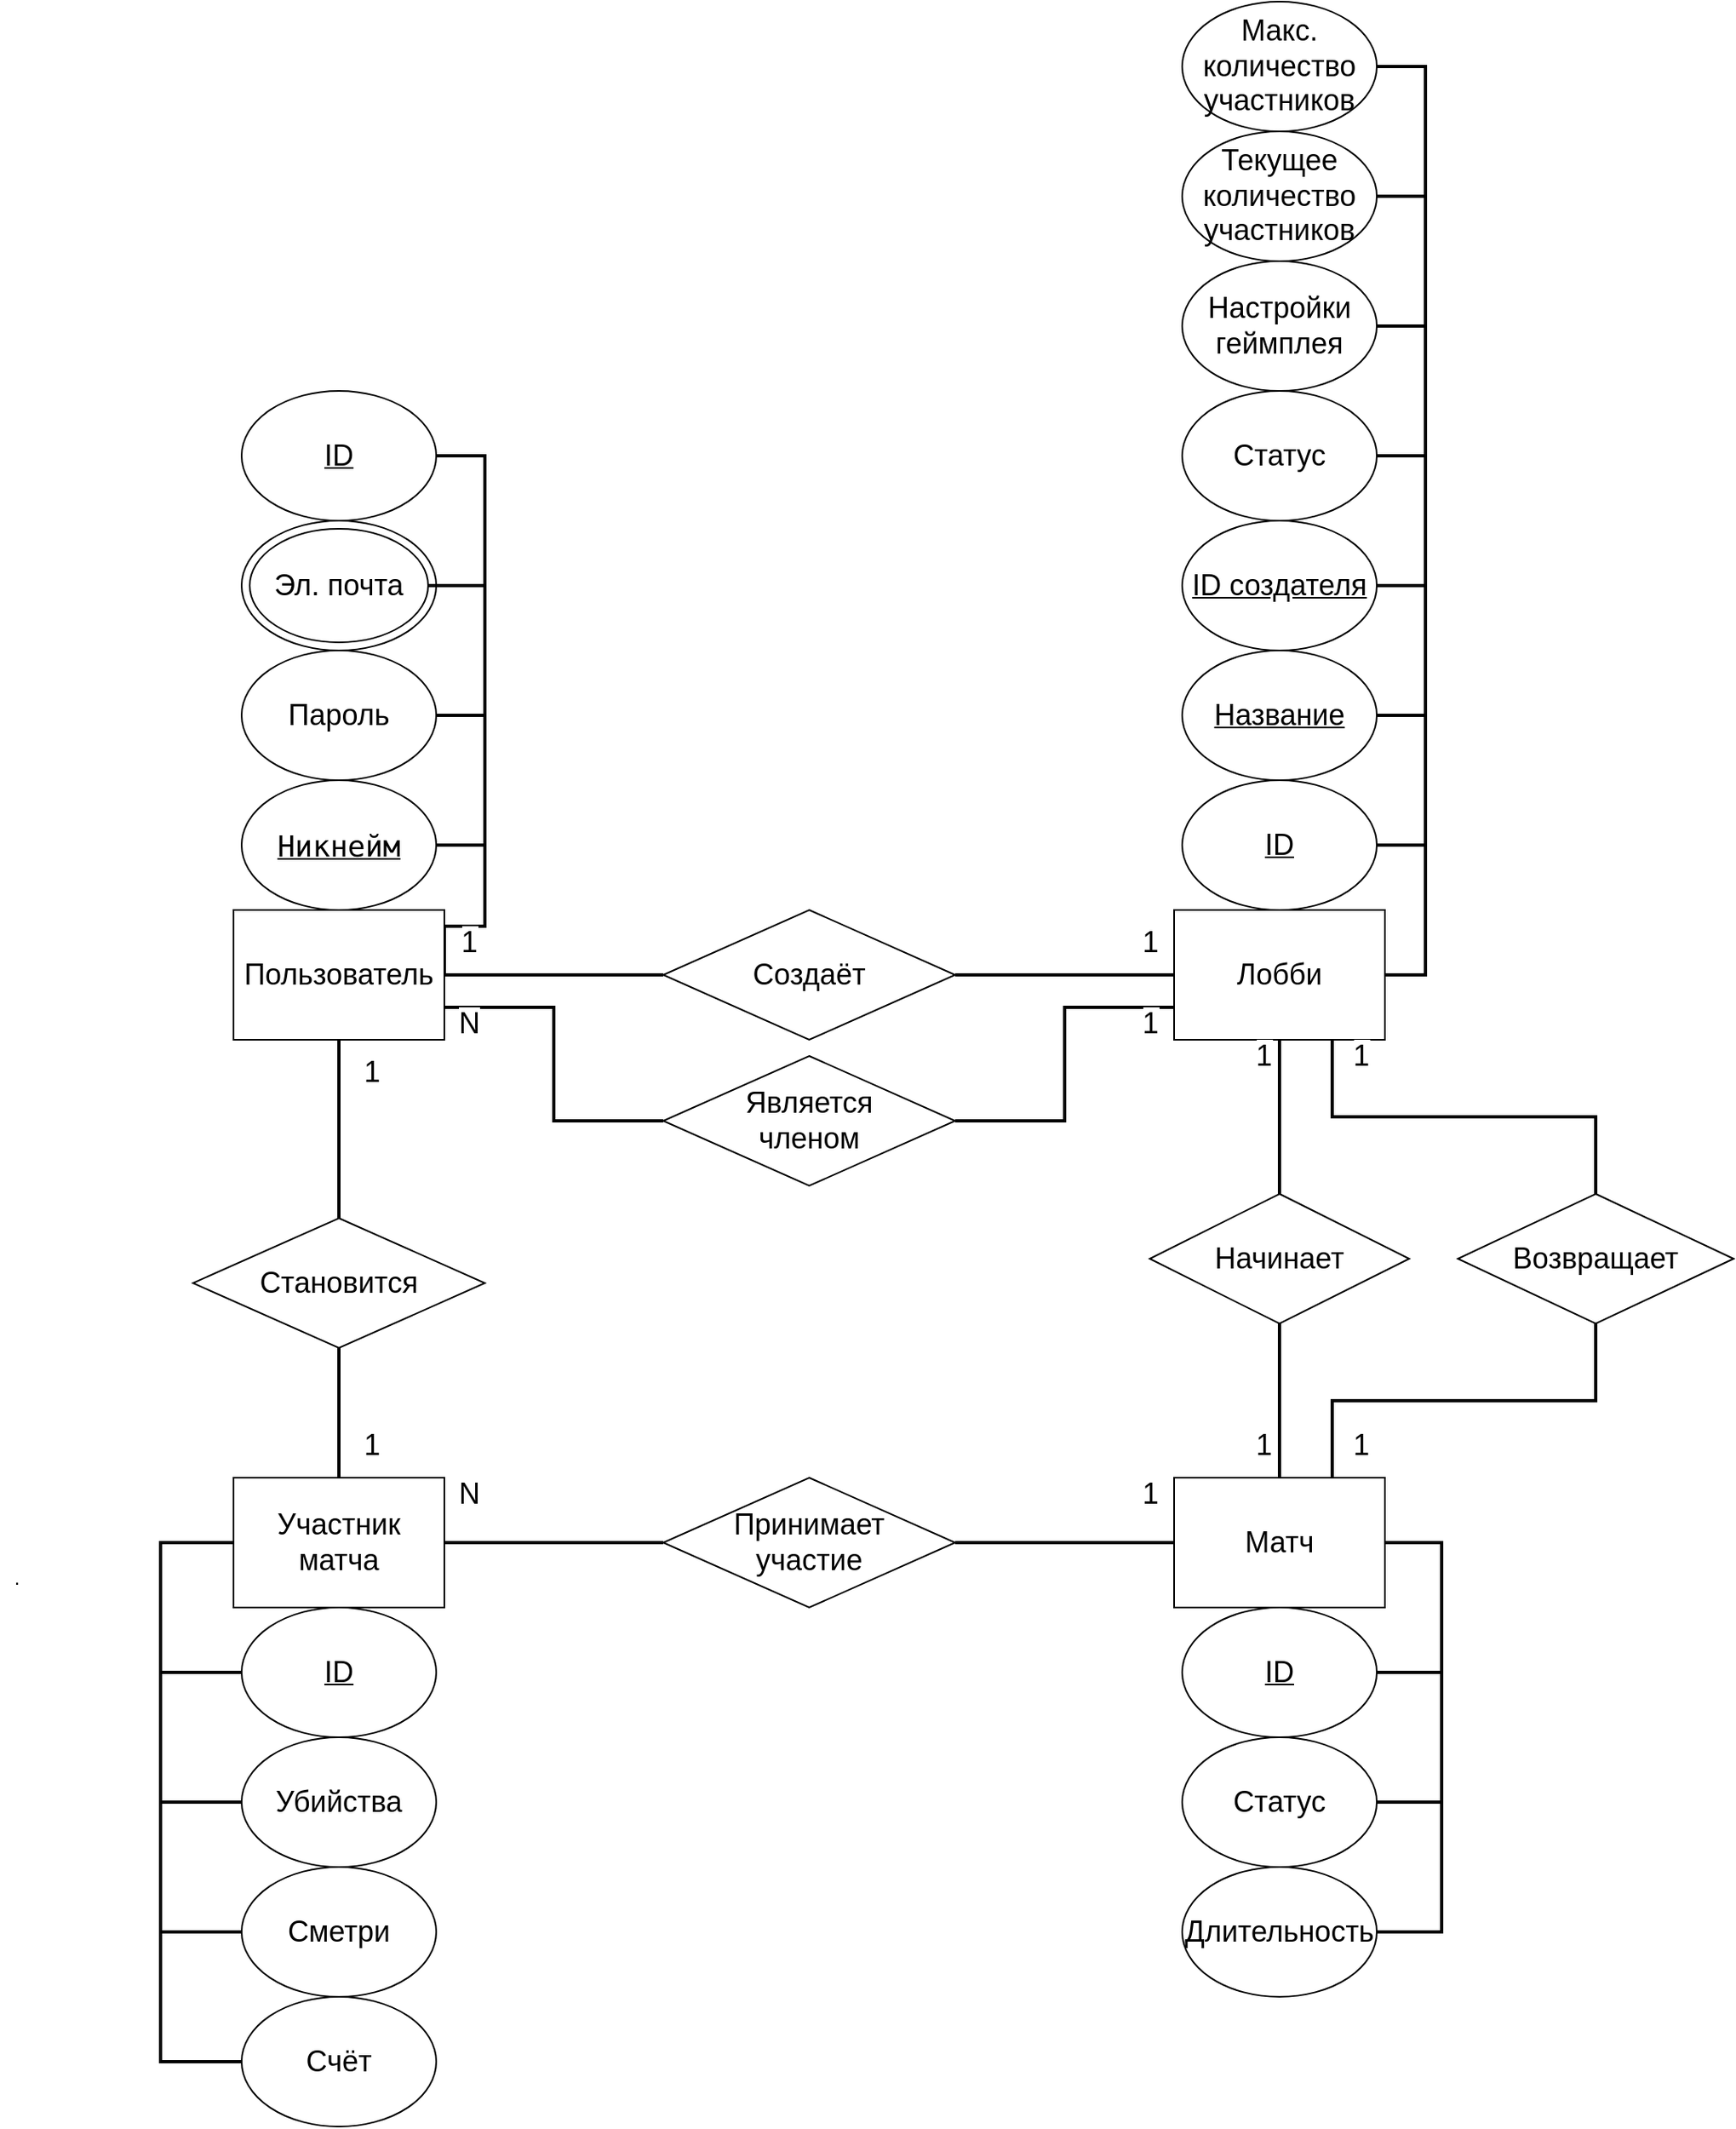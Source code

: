 <mxfile version="12.3.2" type="device" pages="1"><diagram id="ZDGLXIlBKxQv-Hl_RNIt" name="Page-1"><mxGraphModel dx="2220" dy="1916" grid="1" gridSize="10" guides="1" tooltips="1" connect="1" arrows="1" fold="1" page="1" pageScale="1" pageWidth="850" pageHeight="1100" math="0" shadow="0"><root><mxCell id="0"/><mxCell id="1" parent="0"/><mxCell id="WMTyqOXZ1Qy91P4yrdO4-1" value="&lt;u&gt;&lt;font style=&quot;font-size: 18px&quot;&gt;ID&lt;/font&gt;&lt;/u&gt;" style="ellipse;whiteSpace=wrap;html=1;" vertex="1" parent="1"><mxGeometry x="40" y="40" width="120" height="80" as="geometry"/></mxCell><mxCell id="WMTyqOXZ1Qy91P4yrdO4-9" style="edgeStyle=orthogonalEdgeStyle;rounded=0;orthogonalLoop=1;jettySize=auto;html=1;entryX=1;entryY=0.5;entryDx=0;entryDy=0;exitX=1;exitY=0.5;exitDx=0;exitDy=0;endArrow=none;endFill=0;jumpSize=6;strokeWidth=2;" edge="1" parent="1" source="WMTyqOXZ1Qy91P4yrdO4-2" target="WMTyqOXZ1Qy91P4yrdO4-1"><mxGeometry relative="1" as="geometry"><Array as="points"><mxPoint x="165" y="370"/><mxPoint x="190" y="370"/><mxPoint x="190" y="80"/></Array></mxGeometry></mxCell><mxCell id="WMTyqOXZ1Qy91P4yrdO4-2" value="&lt;font style=&quot;font-size: 18px&quot;&gt;Пользователь&lt;/font&gt;" style="rounded=0;whiteSpace=wrap;html=1;" vertex="1" parent="1"><mxGeometry x="35" y="360" width="130" height="80" as="geometry"/></mxCell><mxCell id="WMTyqOXZ1Qy91P4yrdO4-11" style="edgeStyle=orthogonalEdgeStyle;rounded=0;jumpSize=6;orthogonalLoop=1;jettySize=auto;html=1;endArrow=none;endFill=0;strokeWidth=2;" edge="1" parent="1" source="WMTyqOXZ1Qy91P4yrdO4-4"><mxGeometry relative="1" as="geometry"><mxPoint x="190" y="240" as="targetPoint"/></mxGeometry></mxCell><mxCell id="WMTyqOXZ1Qy91P4yrdO4-4" value="&lt;span style=&quot;color: rgba(0 , 0 , 0 , 0) ; font-family: monospace ; font-size: 0px ; white-space: nowrap&quot;&gt;%3CmxGraphModel%3E%3Croot%3E%3CmxCell%20id%3D%220%22%2F%3E%3CmxCell%20id%3D%221%22%20parent%3D%220%22%2F%3E%3CmxCell%20id%3D%222%22%20value%3D%22%26lt%3Bspan%20style%3D%26quot%3Bfont-size%3A%2018px%26quot%3B%26gt%3B%26lt%3Bu%26gt%3B%D0%AD%D0%BB.%20%D0%BF%D0%BE%D1%87%D1%82%D0%B0%26lt%3B%2Fu%26gt%3B%26lt%3B%2Fspan%26gt%3B%22%20style%3D%22ellipse%3BwhiteSpace%3Dwrap%3Bhtml%3D1%3B%22%20vertex%3D%221%22%20parent%3D%221%22%3E%3CmxGeometry%20x%3D%2240%22%20y%3D%22120%22%20width%3D%22120%22%20height%3D%2280%22%20as%3D%22geometry%22%2F%3E%3C%2FmxCell%3E%3C%2Froot%3E%3C%2FmxGraphModel%3E&lt;/span&gt;&lt;span style=&quot;font-size: 18px&quot;&gt;Пароль&lt;/span&gt;" style="ellipse;whiteSpace=wrap;html=1;" vertex="1" parent="1"><mxGeometry x="40" y="200" width="120" height="80" as="geometry"/></mxCell><mxCell id="WMTyqOXZ1Qy91P4yrdO4-6" value="" style="group" vertex="1" connectable="0" parent="1"><mxGeometry x="40" y="120" width="120" height="80" as="geometry"/></mxCell><mxCell id="WMTyqOXZ1Qy91P4yrdO4-5" value="" style="ellipse;whiteSpace=wrap;html=1;" vertex="1" parent="WMTyqOXZ1Qy91P4yrdO4-6"><mxGeometry width="120" height="80" as="geometry"/></mxCell><mxCell id="WMTyqOXZ1Qy91P4yrdO4-3" value="&lt;span style=&quot;font-size: 18px&quot;&gt;Эл. почта&lt;/span&gt;" style="ellipse;whiteSpace=wrap;html=1;" vertex="1" parent="WMTyqOXZ1Qy91P4yrdO4-6"><mxGeometry x="5" y="5" width="110" height="70" as="geometry"/></mxCell><mxCell id="WMTyqOXZ1Qy91P4yrdO4-12" style="edgeStyle=orthogonalEdgeStyle;rounded=0;jumpSize=6;orthogonalLoop=1;jettySize=auto;html=1;endArrow=none;endFill=0;strokeWidth=2;" edge="1" parent="1" source="WMTyqOXZ1Qy91P4yrdO4-8"><mxGeometry relative="1" as="geometry"><mxPoint x="190" y="320" as="targetPoint"/></mxGeometry></mxCell><mxCell id="WMTyqOXZ1Qy91P4yrdO4-8" value="&lt;font face=&quot;monospace&quot; style=&quot;font-size: 18px&quot;&gt;&lt;span style=&quot;white-space: nowrap&quot;&gt;&lt;u&gt;Никнейм&lt;/u&gt;&lt;/span&gt;&lt;/font&gt;" style="ellipse;whiteSpace=wrap;html=1;" vertex="1" parent="1"><mxGeometry x="40" y="280" width="120" height="80" as="geometry"/></mxCell><mxCell id="WMTyqOXZ1Qy91P4yrdO4-10" style="edgeStyle=orthogonalEdgeStyle;rounded=0;jumpSize=6;orthogonalLoop=1;jettySize=auto;html=1;endArrow=none;endFill=0;strokeWidth=2;" edge="1" parent="1" source="WMTyqOXZ1Qy91P4yrdO4-3"><mxGeometry relative="1" as="geometry"><mxPoint x="190" y="160" as="targetPoint"/></mxGeometry></mxCell><mxCell id="WMTyqOXZ1Qy91P4yrdO4-15" value="&lt;font style=&quot;font-size: 18px&quot;&gt;1&lt;/font&gt;" style="edgeStyle=orthogonalEdgeStyle;rounded=0;jumpSize=6;orthogonalLoop=1;jettySize=auto;html=1;entryX=1;entryY=0.5;entryDx=0;entryDy=0;endArrow=none;endFill=0;strokeWidth=2;" edge="1" parent="1" source="WMTyqOXZ1Qy91P4yrdO4-13" target="WMTyqOXZ1Qy91P4yrdO4-2"><mxGeometry x="0.778" y="-20" relative="1" as="geometry"><mxPoint as="offset"/></mxGeometry></mxCell><mxCell id="WMTyqOXZ1Qy91P4yrdO4-18" value="&lt;font style=&quot;font-size: 18px&quot;&gt;1&lt;/font&gt;" style="edgeStyle=orthogonalEdgeStyle;rounded=0;jumpSize=6;orthogonalLoop=1;jettySize=auto;html=1;entryX=0;entryY=0.5;entryDx=0;entryDy=0;endArrow=none;endFill=0;strokeWidth=2;" edge="1" parent="1" source="WMTyqOXZ1Qy91P4yrdO4-13" target="WMTyqOXZ1Qy91P4yrdO4-17"><mxGeometry x="0.778" y="20" relative="1" as="geometry"><mxPoint as="offset"/></mxGeometry></mxCell><mxCell id="WMTyqOXZ1Qy91P4yrdO4-13" value="&lt;font style=&quot;font-size: 18px&quot;&gt;Создаёт&lt;/font&gt;" style="rhombus;whiteSpace=wrap;html=1;" vertex="1" parent="1"><mxGeometry x="300" y="360" width="180" height="80" as="geometry"/></mxCell><mxCell id="WMTyqOXZ1Qy91P4yrdO4-16" value="&lt;font style=&quot;font-size: 18px&quot;&gt;N&lt;/font&gt;" style="edgeStyle=orthogonalEdgeStyle;rounded=0;jumpSize=6;orthogonalLoop=1;jettySize=auto;html=1;entryX=1;entryY=0.75;entryDx=0;entryDy=0;endArrow=none;endFill=0;strokeWidth=2;" edge="1" parent="1" source="WMTyqOXZ1Qy91P4yrdO4-14" target="WMTyqOXZ1Qy91P4yrdO4-2"><mxGeometry x="0.854" y="10" relative="1" as="geometry"><mxPoint as="offset"/></mxGeometry></mxCell><mxCell id="WMTyqOXZ1Qy91P4yrdO4-19" value="&lt;font style=&quot;font-size: 18px&quot;&gt;1&lt;/font&gt;" style="edgeStyle=orthogonalEdgeStyle;rounded=0;jumpSize=6;orthogonalLoop=1;jettySize=auto;html=1;entryX=0;entryY=0.75;entryDx=0;entryDy=0;endArrow=none;endFill=0;strokeWidth=2;" edge="1" parent="1" source="WMTyqOXZ1Qy91P4yrdO4-14" target="WMTyqOXZ1Qy91P4yrdO4-17"><mxGeometry x="0.854" y="-10" relative="1" as="geometry"><mxPoint as="offset"/></mxGeometry></mxCell><mxCell id="WMTyqOXZ1Qy91P4yrdO4-14" value="&lt;span style=&quot;font-size: 18px&quot;&gt;Является&lt;br&gt;членом&lt;br&gt;&lt;/span&gt;" style="rhombus;whiteSpace=wrap;html=1;" vertex="1" parent="1"><mxGeometry x="300" y="450" width="180" height="80" as="geometry"/></mxCell><mxCell id="WMTyqOXZ1Qy91P4yrdO4-29" style="edgeStyle=orthogonalEdgeStyle;rounded=0;jumpSize=6;orthogonalLoop=1;jettySize=auto;html=1;entryX=1;entryY=0.5;entryDx=0;entryDy=0;endArrow=none;endFill=0;strokeWidth=2;exitX=1;exitY=0.5;exitDx=0;exitDy=0;" edge="1" parent="1" source="WMTyqOXZ1Qy91P4yrdO4-17" target="WMTyqOXZ1Qy91P4yrdO4-28"><mxGeometry relative="1" as="geometry"><Array as="points"><mxPoint x="770" y="400"/><mxPoint x="770" y="-160"/></Array></mxGeometry></mxCell><mxCell id="WMTyqOXZ1Qy91P4yrdO4-17" value="&lt;font style=&quot;font-size: 18px&quot;&gt;Лобби&lt;/font&gt;" style="rounded=0;whiteSpace=wrap;html=1;" vertex="1" parent="1"><mxGeometry x="615" y="360" width="130" height="80" as="geometry"/></mxCell><mxCell id="WMTyqOXZ1Qy91P4yrdO4-30" style="edgeStyle=orthogonalEdgeStyle;rounded=0;jumpSize=6;orthogonalLoop=1;jettySize=auto;html=1;endArrow=none;endFill=0;strokeWidth=2;" edge="1" parent="1" source="WMTyqOXZ1Qy91P4yrdO4-20"><mxGeometry relative="1" as="geometry"><mxPoint x="770" y="320" as="targetPoint"/></mxGeometry></mxCell><mxCell id="WMTyqOXZ1Qy91P4yrdO4-20" value="&lt;u&gt;&lt;font style=&quot;font-size: 18px&quot;&gt;ID&lt;/font&gt;&lt;/u&gt;" style="ellipse;whiteSpace=wrap;html=1;" vertex="1" parent="1"><mxGeometry x="620" y="280" width="120" height="80" as="geometry"/></mxCell><mxCell id="WMTyqOXZ1Qy91P4yrdO4-31" style="edgeStyle=orthogonalEdgeStyle;rounded=0;jumpSize=6;orthogonalLoop=1;jettySize=auto;html=1;endArrow=none;endFill=0;strokeWidth=2;" edge="1" parent="1" source="WMTyqOXZ1Qy91P4yrdO4-23"><mxGeometry relative="1" as="geometry"><mxPoint x="770" y="240" as="targetPoint"/></mxGeometry></mxCell><mxCell id="WMTyqOXZ1Qy91P4yrdO4-23" value="&lt;span style=&quot;font-size: 18px&quot;&gt;&lt;u&gt;Название&lt;/u&gt;&lt;/span&gt;" style="ellipse;whiteSpace=wrap;html=1;" vertex="1" parent="1"><mxGeometry x="620" y="200" width="120" height="80" as="geometry"/></mxCell><mxCell id="WMTyqOXZ1Qy91P4yrdO4-32" style="edgeStyle=orthogonalEdgeStyle;rounded=0;jumpSize=6;orthogonalLoop=1;jettySize=auto;html=1;endArrow=none;endFill=0;strokeWidth=2;" edge="1" parent="1" source="WMTyqOXZ1Qy91P4yrdO4-24"><mxGeometry relative="1" as="geometry"><mxPoint x="770" y="160" as="targetPoint"/></mxGeometry></mxCell><mxCell id="WMTyqOXZ1Qy91P4yrdO4-24" value="&lt;span style=&quot;font-size: 18px&quot;&gt;&lt;u&gt;ID создателя&lt;/u&gt;&lt;/span&gt;" style="ellipse;whiteSpace=wrap;html=1;" vertex="1" parent="1"><mxGeometry x="620" y="120" width="120" height="80" as="geometry"/></mxCell><mxCell id="WMTyqOXZ1Qy91P4yrdO4-33" style="edgeStyle=orthogonalEdgeStyle;rounded=0;jumpSize=6;orthogonalLoop=1;jettySize=auto;html=1;endArrow=none;endFill=0;strokeWidth=2;" edge="1" parent="1" source="WMTyqOXZ1Qy91P4yrdO4-25"><mxGeometry relative="1" as="geometry"><mxPoint x="770" y="80" as="targetPoint"/></mxGeometry></mxCell><mxCell id="WMTyqOXZ1Qy91P4yrdO4-25" value="&lt;span style=&quot;font-size: 18px&quot;&gt;Статус&lt;/span&gt;" style="ellipse;whiteSpace=wrap;html=1;" vertex="1" parent="1"><mxGeometry x="620" y="40" width="120" height="80" as="geometry"/></mxCell><mxCell id="WMTyqOXZ1Qy91P4yrdO4-34" style="edgeStyle=orthogonalEdgeStyle;rounded=0;jumpSize=6;orthogonalLoop=1;jettySize=auto;html=1;endArrow=none;endFill=0;strokeWidth=2;" edge="1" parent="1" source="WMTyqOXZ1Qy91P4yrdO4-26"><mxGeometry relative="1" as="geometry"><mxPoint x="770" as="targetPoint"/></mxGeometry></mxCell><mxCell id="WMTyqOXZ1Qy91P4yrdO4-26" value="&lt;span style=&quot;font-size: 18px&quot;&gt;Настройки&lt;br&gt;геймплея&lt;br&gt;&lt;/span&gt;" style="ellipse;whiteSpace=wrap;html=1;" vertex="1" parent="1"><mxGeometry x="620" y="-40" width="120" height="80" as="geometry"/></mxCell><mxCell id="WMTyqOXZ1Qy91P4yrdO4-35" style="edgeStyle=orthogonalEdgeStyle;rounded=0;jumpSize=6;orthogonalLoop=1;jettySize=auto;html=1;endArrow=none;endFill=0;strokeWidth=2;" edge="1" parent="1" source="WMTyqOXZ1Qy91P4yrdO4-27"><mxGeometry relative="1" as="geometry"><mxPoint x="770" y="-80" as="targetPoint"/></mxGeometry></mxCell><mxCell id="WMTyqOXZ1Qy91P4yrdO4-27" value="&lt;span style=&quot;font-size: 18px&quot;&gt;Текущее&lt;br&gt;количество&lt;br&gt;участников&lt;br&gt;&lt;/span&gt;" style="ellipse;whiteSpace=wrap;html=1;" vertex="1" parent="1"><mxGeometry x="620" y="-120" width="120" height="80" as="geometry"/></mxCell><mxCell id="WMTyqOXZ1Qy91P4yrdO4-28" value="&lt;span style=&quot;font-size: 18px&quot;&gt;Макс.&lt;br&gt;количество&lt;br&gt;участников&lt;br&gt;&lt;/span&gt;" style="ellipse;whiteSpace=wrap;html=1;" vertex="1" parent="1"><mxGeometry x="620" y="-200" width="120" height="80" as="geometry"/></mxCell><mxCell id="WMTyqOXZ1Qy91P4yrdO4-57" style="edgeStyle=orthogonalEdgeStyle;rounded=0;jumpSize=6;orthogonalLoop=1;jettySize=auto;html=1;entryX=1;entryY=0.5;entryDx=0;entryDy=0;endArrow=none;endFill=0;strokeWidth=2;exitX=1;exitY=0.5;exitDx=0;exitDy=0;" edge="1" parent="1" source="WMTyqOXZ1Qy91P4yrdO4-36" target="WMTyqOXZ1Qy91P4yrdO4-45"><mxGeometry relative="1" as="geometry"><Array as="points"><mxPoint x="780" y="750"/><mxPoint x="780" y="990"/></Array></mxGeometry></mxCell><mxCell id="WMTyqOXZ1Qy91P4yrdO4-36" value="&lt;font style=&quot;font-size: 18px&quot;&gt;Матч&lt;/font&gt;" style="rounded=0;whiteSpace=wrap;html=1;" vertex="1" parent="1"><mxGeometry x="615" y="710" width="130" height="80" as="geometry"/></mxCell><mxCell id="WMTyqOXZ1Qy91P4yrdO4-38" value="&lt;font style=&quot;font-size: 18px&quot;&gt;1&lt;/font&gt;" style="edgeStyle=orthogonalEdgeStyle;rounded=0;jumpSize=6;orthogonalLoop=1;jettySize=auto;html=1;entryX=0.5;entryY=1;entryDx=0;entryDy=0;endArrow=none;endFill=0;strokeWidth=2;" edge="1" parent="1" source="WMTyqOXZ1Qy91P4yrdO4-37" target="WMTyqOXZ1Qy91P4yrdO4-17"><mxGeometry x="0.789" y="10" relative="1" as="geometry"><mxPoint as="offset"/></mxGeometry></mxCell><mxCell id="WMTyqOXZ1Qy91P4yrdO4-39" value="&lt;font style=&quot;font-size: 18px&quot;&gt;1&lt;/font&gt;" style="edgeStyle=orthogonalEdgeStyle;rounded=0;jumpSize=6;orthogonalLoop=1;jettySize=auto;html=1;entryX=0.5;entryY=0;entryDx=0;entryDy=0;endArrow=none;endFill=0;strokeWidth=2;" edge="1" parent="1" source="WMTyqOXZ1Qy91P4yrdO4-37" target="WMTyqOXZ1Qy91P4yrdO4-36"><mxGeometry x="0.579" y="-10" relative="1" as="geometry"><mxPoint as="offset"/></mxGeometry></mxCell><mxCell id="WMTyqOXZ1Qy91P4yrdO4-37" value="&lt;font style=&quot;font-size: 18px&quot;&gt;Начинает&lt;/font&gt;" style="rhombus;whiteSpace=wrap;html=1;" vertex="1" parent="1"><mxGeometry x="600" y="535" width="160" height="80" as="geometry"/></mxCell><mxCell id="WMTyqOXZ1Qy91P4yrdO4-41" value="&lt;font style=&quot;font-size: 18px&quot;&gt;1&lt;/font&gt;" style="edgeStyle=orthogonalEdgeStyle;rounded=0;jumpSize=6;orthogonalLoop=1;jettySize=auto;html=1;entryX=0.75;entryY=0;entryDx=0;entryDy=0;endArrow=none;endFill=0;strokeWidth=2;exitX=0.5;exitY=1;exitDx=0;exitDy=0;" edge="1" parent="1" source="WMTyqOXZ1Qy91P4yrdO4-40" target="WMTyqOXZ1Qy91P4yrdO4-36"><mxGeometry x="0.844" y="17" relative="1" as="geometry"><mxPoint as="offset"/></mxGeometry></mxCell><mxCell id="WMTyqOXZ1Qy91P4yrdO4-42" value="&lt;font style=&quot;font-size: 18px&quot;&gt;1&lt;/font&gt;" style="edgeStyle=orthogonalEdgeStyle;rounded=0;jumpSize=6;orthogonalLoop=1;jettySize=auto;html=1;entryX=0.75;entryY=1;entryDx=0;entryDy=0;endArrow=none;endFill=0;strokeWidth=2;exitX=0.5;exitY=0;exitDx=0;exitDy=0;" edge="1" parent="1" source="WMTyqOXZ1Qy91P4yrdO4-40" target="WMTyqOXZ1Qy91P4yrdO4-17"><mxGeometry x="0.922" y="-17" relative="1" as="geometry"><mxPoint as="offset"/></mxGeometry></mxCell><mxCell id="WMTyqOXZ1Qy91P4yrdO4-40" value="&lt;font style=&quot;font-size: 18px&quot;&gt;Возвращает&lt;/font&gt;" style="rhombus;whiteSpace=wrap;html=1;" vertex="1" parent="1"><mxGeometry x="790" y="535" width="170" height="80" as="geometry"/></mxCell><mxCell id="WMTyqOXZ1Qy91P4yrdO4-58" style="edgeStyle=orthogonalEdgeStyle;rounded=0;jumpSize=6;orthogonalLoop=1;jettySize=auto;html=1;endArrow=none;endFill=0;strokeWidth=2;" edge="1" parent="1" source="WMTyqOXZ1Qy91P4yrdO4-43"><mxGeometry relative="1" as="geometry"><mxPoint x="780" y="830" as="targetPoint"/></mxGeometry></mxCell><mxCell id="WMTyqOXZ1Qy91P4yrdO4-43" value="&lt;u&gt;&lt;font style=&quot;font-size: 18px&quot;&gt;ID&lt;/font&gt;&lt;/u&gt;" style="ellipse;whiteSpace=wrap;html=1;" vertex="1" parent="1"><mxGeometry x="620" y="790" width="120" height="80" as="geometry"/></mxCell><mxCell id="WMTyqOXZ1Qy91P4yrdO4-59" style="edgeStyle=orthogonalEdgeStyle;rounded=0;jumpSize=6;orthogonalLoop=1;jettySize=auto;html=1;endArrow=none;endFill=0;strokeWidth=2;" edge="1" parent="1" source="WMTyqOXZ1Qy91P4yrdO4-44"><mxGeometry relative="1" as="geometry"><mxPoint x="780" y="910" as="targetPoint"/></mxGeometry></mxCell><mxCell id="WMTyqOXZ1Qy91P4yrdO4-44" value="&lt;font style=&quot;font-size: 18px&quot;&gt;Статус&lt;/font&gt;" style="ellipse;whiteSpace=wrap;html=1;" vertex="1" parent="1"><mxGeometry x="620" y="870" width="120" height="80" as="geometry"/></mxCell><mxCell id="WMTyqOXZ1Qy91P4yrdO4-45" value="&lt;span style=&quot;font-size: 18px&quot;&gt;Длительность&lt;/span&gt;" style="ellipse;whiteSpace=wrap;html=1;" vertex="1" parent="1"><mxGeometry x="620" y="950" width="120" height="80" as="geometry"/></mxCell><mxCell id="WMTyqOXZ1Qy91P4yrdO4-60" style="edgeStyle=orthogonalEdgeStyle;rounded=0;jumpSize=6;orthogonalLoop=1;jettySize=auto;html=1;entryX=0;entryY=0.5;entryDx=0;entryDy=0;endArrow=none;endFill=0;strokeWidth=2;exitX=0;exitY=0.5;exitDx=0;exitDy=0;" edge="1" parent="1" source="WMTyqOXZ1Qy91P4yrdO4-46" target="WMTyqOXZ1Qy91P4yrdO4-53"><mxGeometry relative="1" as="geometry"><Array as="points"><mxPoint x="-10" y="750"/><mxPoint x="-10" y="1070"/></Array></mxGeometry></mxCell><mxCell id="WMTyqOXZ1Qy91P4yrdO4-46" value="&lt;font style=&quot;font-size: 18px&quot;&gt;Участник матча&lt;/font&gt;" style="rounded=0;whiteSpace=wrap;html=1;" vertex="1" parent="1"><mxGeometry x="35" y="710" width="130" height="80" as="geometry"/></mxCell><mxCell id="WMTyqOXZ1Qy91P4yrdO4-48" value="&lt;font style=&quot;font-size: 18px&quot;&gt;1&lt;/font&gt;" style="edgeStyle=orthogonalEdgeStyle;rounded=0;jumpSize=6;orthogonalLoop=1;jettySize=auto;html=1;entryX=0;entryY=0.5;entryDx=0;entryDy=0;endArrow=none;endFill=0;strokeWidth=2;" edge="1" parent="1" source="WMTyqOXZ1Qy91P4yrdO4-47" target="WMTyqOXZ1Qy91P4yrdO4-36"><mxGeometry x="0.778" y="30" relative="1" as="geometry"><mxPoint as="offset"/></mxGeometry></mxCell><mxCell id="WMTyqOXZ1Qy91P4yrdO4-49" value="&lt;font style=&quot;font-size: 18px&quot;&gt;N&lt;/font&gt;" style="edgeStyle=orthogonalEdgeStyle;rounded=0;jumpSize=6;orthogonalLoop=1;jettySize=auto;html=1;entryX=1;entryY=0.5;entryDx=0;entryDy=0;endArrow=none;endFill=0;strokeWidth=2;" edge="1" parent="1" source="WMTyqOXZ1Qy91P4yrdO4-47" target="WMTyqOXZ1Qy91P4yrdO4-46"><mxGeometry x="0.778" y="-30" relative="1" as="geometry"><mxPoint as="offset"/></mxGeometry></mxCell><mxCell id="WMTyqOXZ1Qy91P4yrdO4-47" value="&lt;font style=&quot;font-size: 18px&quot;&gt;Принимает&lt;br&gt;участие&lt;br&gt;&lt;/font&gt;" style="rhombus;whiteSpace=wrap;html=1;" vertex="1" parent="1"><mxGeometry x="300" y="710" width="180" height="80" as="geometry"/></mxCell><mxCell id="WMTyqOXZ1Qy91P4yrdO4-61" style="edgeStyle=orthogonalEdgeStyle;rounded=0;jumpSize=6;orthogonalLoop=1;jettySize=auto;html=1;endArrow=none;endFill=0;strokeWidth=2;" edge="1" parent="1" source="WMTyqOXZ1Qy91P4yrdO4-50"><mxGeometry relative="1" as="geometry"><mxPoint x="-10" y="830" as="targetPoint"/></mxGeometry></mxCell><mxCell id="WMTyqOXZ1Qy91P4yrdO4-50" value="&lt;u&gt;&lt;font style=&quot;font-size: 18px&quot;&gt;ID&lt;/font&gt;&lt;/u&gt;" style="ellipse;whiteSpace=wrap;html=1;" vertex="1" parent="1"><mxGeometry x="40" y="790" width="120" height="80" as="geometry"/></mxCell><mxCell id="WMTyqOXZ1Qy91P4yrdO4-62" style="edgeStyle=orthogonalEdgeStyle;rounded=0;jumpSize=6;orthogonalLoop=1;jettySize=auto;html=1;endArrow=none;endFill=0;strokeWidth=2;" edge="1" parent="1" source="WMTyqOXZ1Qy91P4yrdO4-51"><mxGeometry relative="1" as="geometry"><mxPoint x="-10" y="910" as="targetPoint"/></mxGeometry></mxCell><mxCell id="WMTyqOXZ1Qy91P4yrdO4-51" value="&lt;span style=&quot;font-size: 18px&quot;&gt;Убийства&lt;/span&gt;" style="ellipse;whiteSpace=wrap;html=1;" vertex="1" parent="1"><mxGeometry x="40" y="870" width="120" height="80" as="geometry"/></mxCell><mxCell id="WMTyqOXZ1Qy91P4yrdO4-63" style="edgeStyle=orthogonalEdgeStyle;rounded=0;jumpSize=6;orthogonalLoop=1;jettySize=auto;html=1;endArrow=none;endFill=0;strokeWidth=2;" edge="1" parent="1" source="WMTyqOXZ1Qy91P4yrdO4-52"><mxGeometry relative="1" as="geometry"><mxPoint x="-10" y="990" as="targetPoint"/></mxGeometry></mxCell><mxCell id="WMTyqOXZ1Qy91P4yrdO4-52" value="&lt;span style=&quot;font-size: 18px&quot;&gt;Сметри&lt;/span&gt;" style="ellipse;whiteSpace=wrap;html=1;" vertex="1" parent="1"><mxGeometry x="40" y="950" width="120" height="80" as="geometry"/></mxCell><mxCell id="WMTyqOXZ1Qy91P4yrdO4-53" value="&lt;span style=&quot;font-size: 18px&quot;&gt;Счёт&lt;/span&gt;" style="ellipse;whiteSpace=wrap;html=1;" vertex="1" parent="1"><mxGeometry x="40" y="1030" width="120" height="80" as="geometry"/></mxCell><mxCell id="WMTyqOXZ1Qy91P4yrdO4-55" value="&lt;font style=&quot;font-size: 18px&quot;&gt;1&lt;/font&gt;" style="edgeStyle=orthogonalEdgeStyle;rounded=0;jumpSize=6;orthogonalLoop=1;jettySize=auto;html=1;entryX=0.5;entryY=1;entryDx=0;entryDy=0;endArrow=none;endFill=0;strokeWidth=2;" edge="1" parent="1" source="WMTyqOXZ1Qy91P4yrdO4-54" target="WMTyqOXZ1Qy91P4yrdO4-2"><mxGeometry x="0.636" y="-20" relative="1" as="geometry"><mxPoint as="offset"/></mxGeometry></mxCell><mxCell id="WMTyqOXZ1Qy91P4yrdO4-56" value="&lt;font style=&quot;font-size: 18px&quot;&gt;1&lt;/font&gt;" style="edgeStyle=orthogonalEdgeStyle;rounded=0;jumpSize=6;orthogonalLoop=1;jettySize=auto;html=1;entryX=0.5;entryY=0;entryDx=0;entryDy=0;endArrow=none;endFill=0;strokeWidth=2;" edge="1" parent="1" source="WMTyqOXZ1Qy91P4yrdO4-54" target="WMTyqOXZ1Qy91P4yrdO4-46"><mxGeometry x="0.5" y="20" relative="1" as="geometry"><mxPoint as="offset"/></mxGeometry></mxCell><mxCell id="WMTyqOXZ1Qy91P4yrdO4-54" value="&lt;span style=&quot;font-size: 18px&quot;&gt;Становится&lt;br&gt;&lt;/span&gt;" style="rhombus;whiteSpace=wrap;html=1;" vertex="1" parent="1"><mxGeometry x="10" y="550" width="180" height="80" as="geometry"/></mxCell><mxCell id="WMTyqOXZ1Qy91P4yrdO4-68" value=".&lt;br&gt;" style="text;html=1;align=center;verticalAlign=middle;resizable=0;points=[];;autosize=1;" vertex="1" parent="1"><mxGeometry x="-109" y="762" width="20" height="20" as="geometry"/></mxCell></root></mxGraphModel></diagram></mxfile>